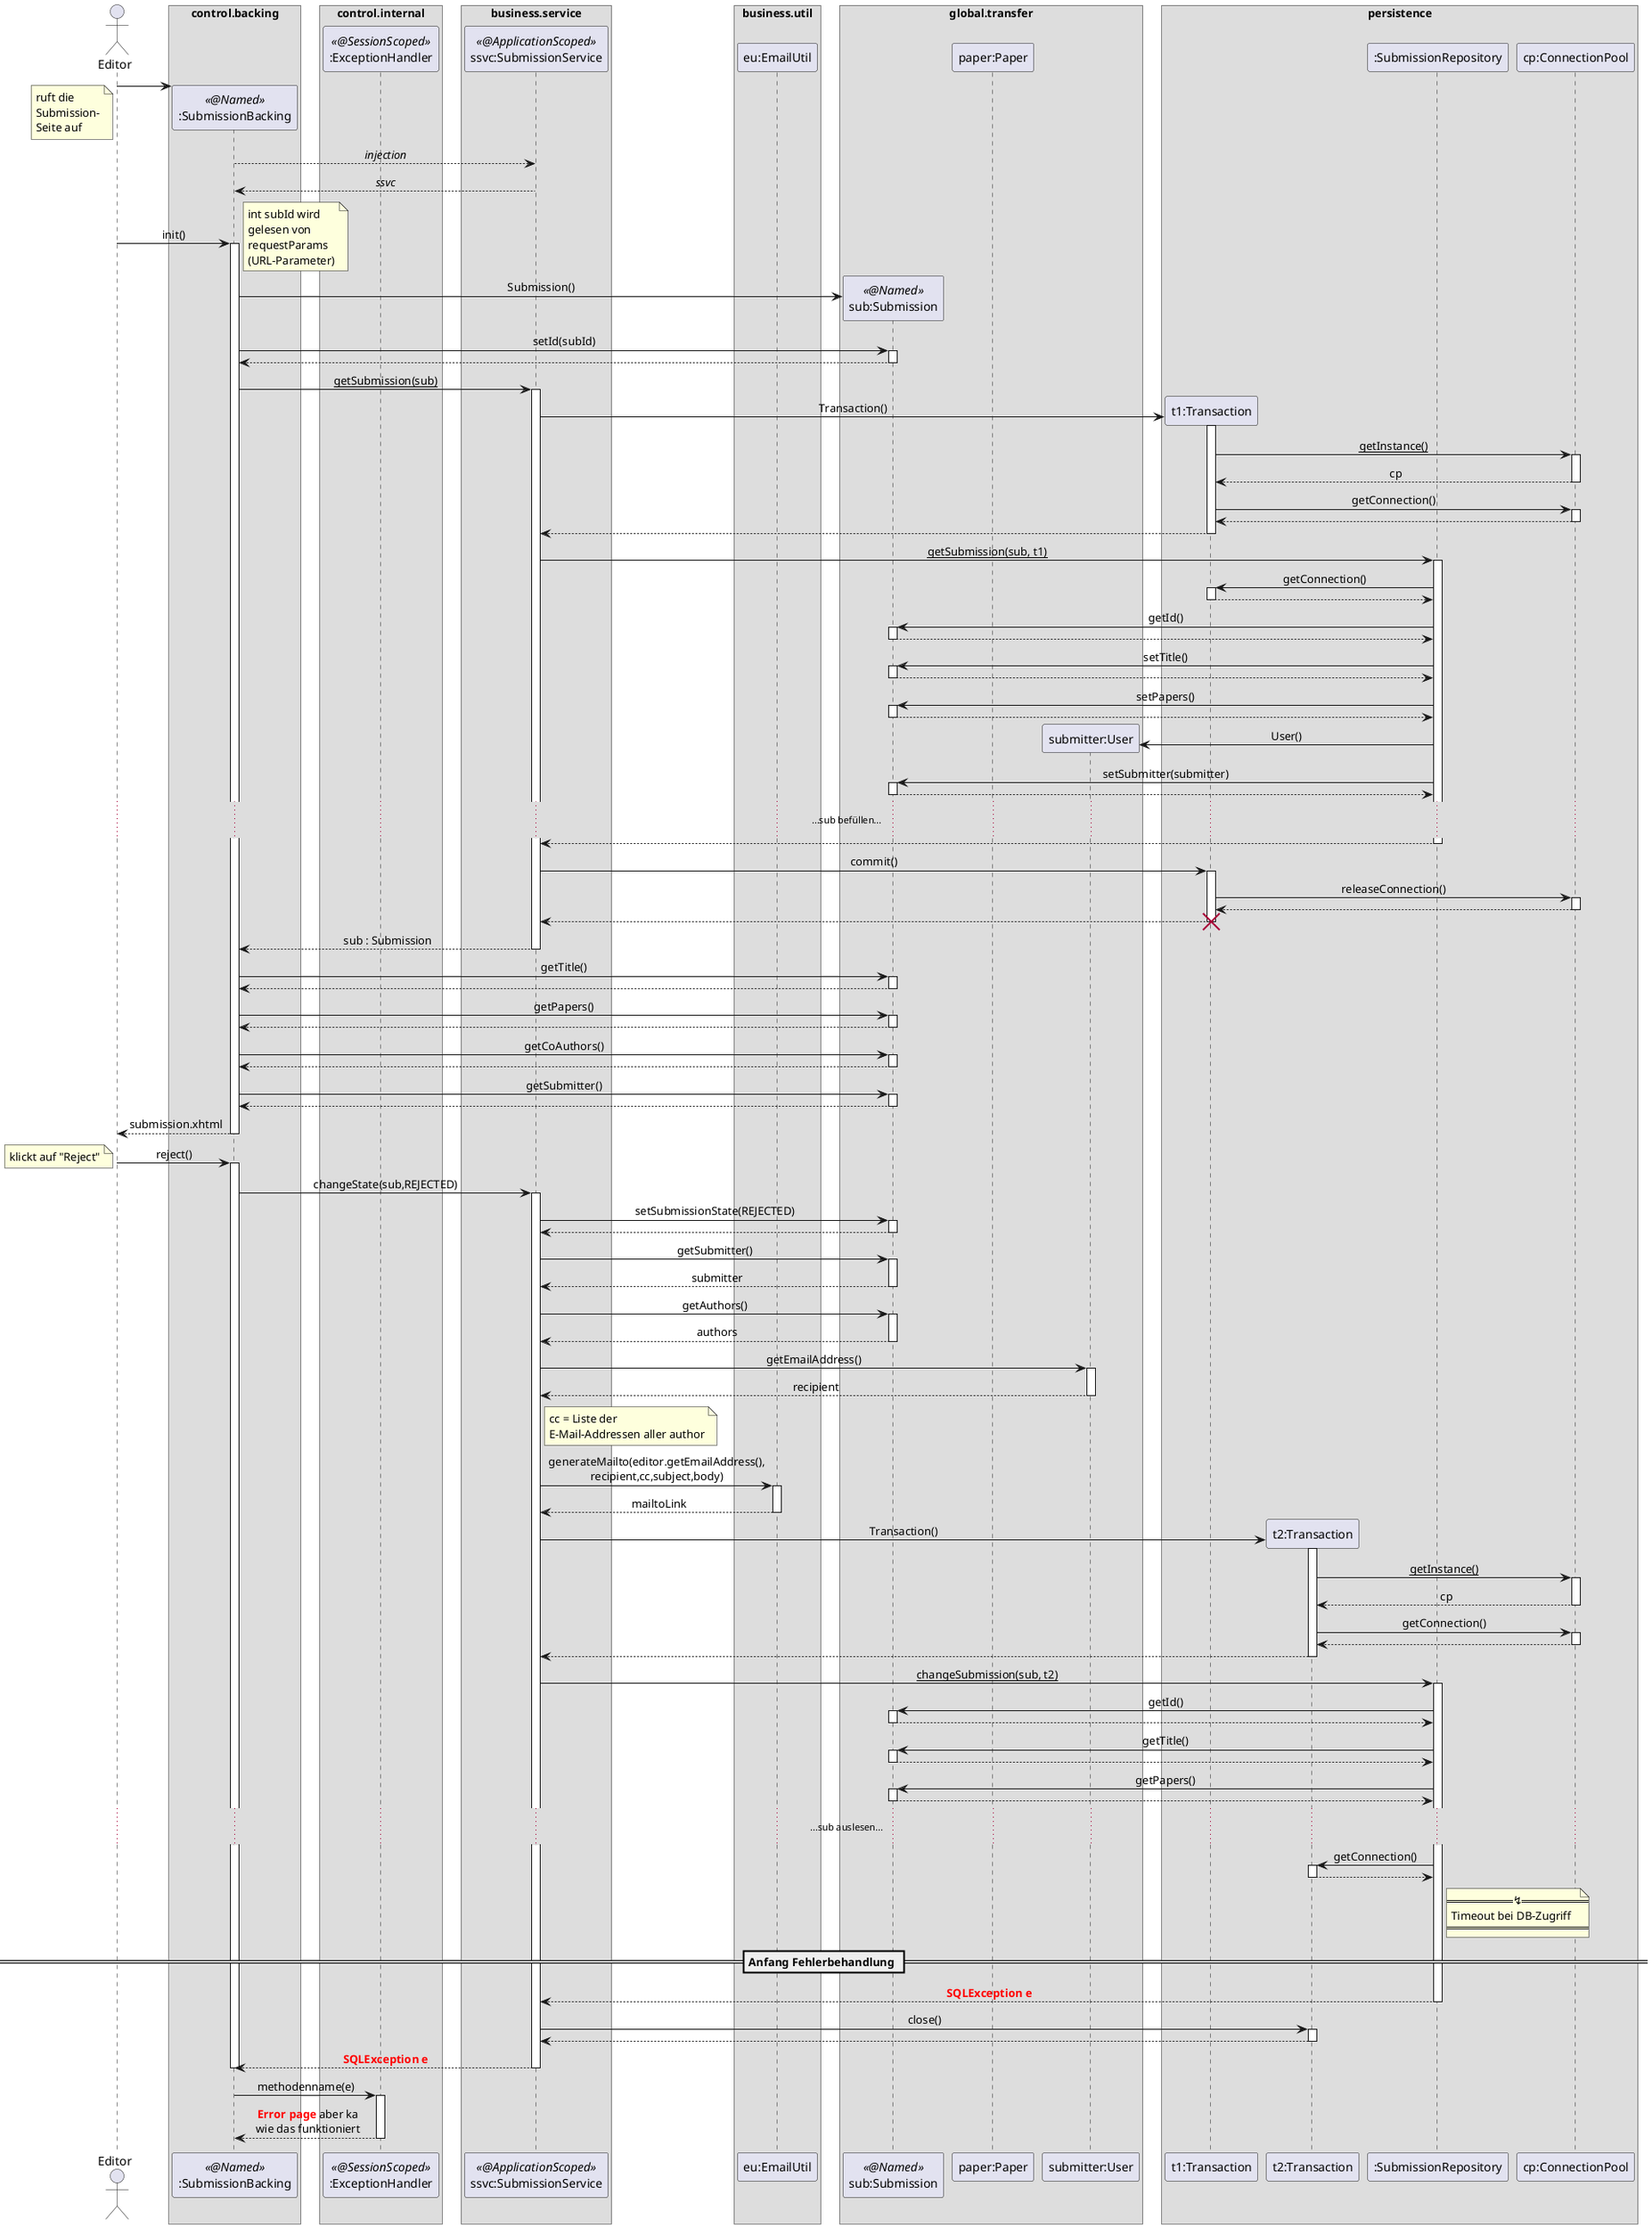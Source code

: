 @startuml
'https://plantuml.com/sequence-diagram

'!theme aws-orange
skinparam sequenceMessageAlign center
skinparam BoxPadding 10
'skinparam LifelineStrategy nosolid
'autonumber
'autoactivate on
'hide footbox

actor Editor as editor

box "control.backing"
    participant ":SubmissionBacking" as sb << @Named >>
end box
box "control.internal"
    participant ":ExceptionHandler" as eh << @SessionScoped >>
end box
'box "???"
'    participant ":ResourceBundle" as rscBundle
'end box
box "business.service"
    participant "ssvc:SubmissionService" as ssvc << @ApplicationScoped >>
end box
box "business.util"
    participant "eu:EmailUtil" as eu
end box
box "global.transfer"
    participant "sub:Submission" as sub << @Named >>
    participant "paper:Paper" as paper
    participant "submitter:User" as submitter
end box
box persistence
    participant "t1:Transaction" as t1
    participant "t2:Transaction" as t2
    participant ":SubmissionRepository" as sr
    participant "cp:ConnectionPool" as cp
end box

create sb
editor -> sb
note left
    ruft die
    Submission-
    Seite auf
end note
sb --> ssvc : //injection//
return //ssvc//
editor -> sb : init()
activate sb
    note right
        int subId wird
        gelesen von
        requestParams
        (URL-Parameter)
    end note
    sb -> sub ** : Submission()
    sb -> sub : setId(subId)
    activate sub
    return
    sb -> ssvc : __getSubmission(sub)__
    activate ssvc
        ssvc -> t1 ** : Transaction()
        activate t1
            t1 -> cp : __getInstance()__
            activate cp
            return cp
            t1 -> cp : getConnection()
            activate cp
            return
        return
        ssvc -> sr : __getSubmission(sub, t1)__
        activate sr
            sr -> t1 ++ : getConnection()
            return
            sr -> sub : getId()
            activate sub
            return
            sr -> sub : setTitle()
            activate sub
            return
            sr -> sub : setPapers()
            activate sub
            return
            sr -> submitter ** : User()
            sr -> sub : setSubmitter(submitter)
            activate sub
            return
            ......sub befüllen......
        return
        ssvc -> t1 ++ : commit()
            t1 -> cp ++ : releaseConnection()
            return
        return
        destroy t1
    return sub : Submission
    sb -> sub ++ : getTitle()
    return
    sb -> sub ++ : getPapers()
    return
    sb -> sub ++ : getCoAuthors()
    return
    sb -> sub ++ : getSubmitter()
    return
return submission.xhtml


editor -> sb : reject()
note left
    klickt auf "Reject"
end note
activate sb
    sb -> ssvc : changeState(sub,REJECTED)
    activate ssvc
        ssvc -> sub ++ : setSubmissionState(REJECTED)
        return
        ssvc -> sub : getSubmitter()
        activate sub
        return submitter
        ssvc -> sub : getAuthors()
        activate sub
        return authors
        ssvc -> submitter : getEmailAddress()
        activate submitter
        return recipient
        note right of ssvc
            cc = Liste der
            E-Mail-Addressen aller author
        end note
'        subService -> rscBundle : getRejectionEmailSubject()
'        activate rscBundle
'        return subject
'        subService -> rscBundle : getRejectionEmailBody()
'        activate rscBundle
'        return body

        ssvc -> eu : generateMailto(editor.getEmailAddress(),\nrecipient,cc,subject,body)
        activate eu
        return mailtoLink

        ssvc -> t2 ** : Transaction()
        activate t2
            t2 -> cp : __getInstance()__
            activate cp
            return cp
            t2 -> cp : getConnection()
            activate cp
            return
        return

        ssvc -> sr : __changeSubmission(sub, t2)__
        activate sr
            sr -> sub ++ : getId()
            return
            sr -> sub ++ : getTitle()
            return
            sr -> sub ++ : getPapers()
            return
            ......sub auslesen......
            sr -> t2 ++ : getConnection()
            return

        note right of sr
        == ↯ ==
        Timeout bei DB-Zugriff
        ====
        end note

== Anfang Fehlerbehandlung ==
        return <font color=red><b>SQLException e

        ssvc -> t2 ++ : close()
        return

    return <font color=red><b>SQLException e
deactivate sb

sb -> eh ++ : methodenname(e)
'todo methodenname

return <font color=red><b>Error page</font> aber ka\nwie das funktioniert

'note left
'Die Ablehnung war
'nicht erfolgreich
'end note


@enduml